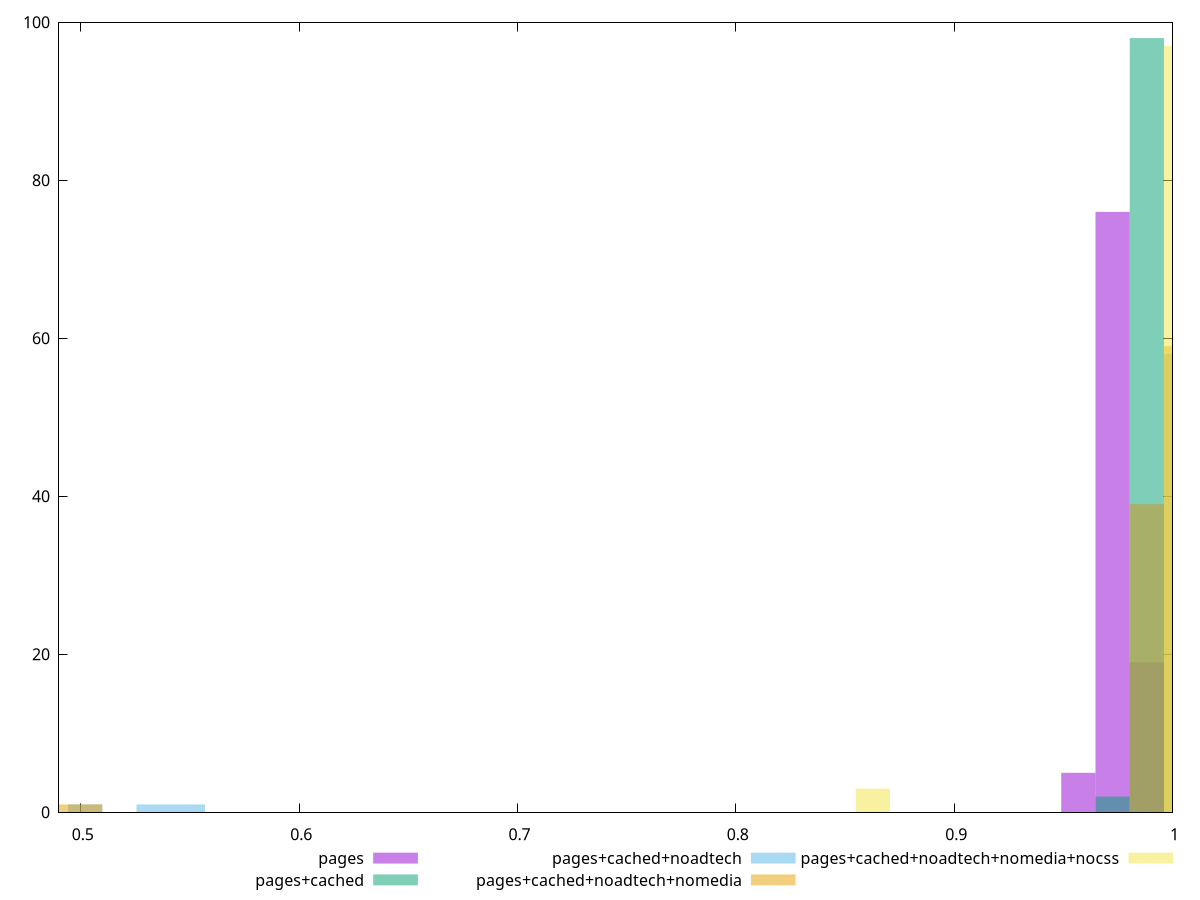 reset

$pages <<EOF
0.9725672500937816 76
0.9882538186436813 19
0.956880681543882 5
EOF

$pagesCached <<EOF
0.9725672500937816 2
0.9882538186436813 98
EOF

$pagesCachedNoadtech <<EOF
0.9882538186436813 39
1.003940387193581 58
0.5019701935967905 1
0.5490298992464896 1
0.5333433306965899 1
EOF

$pagesCachedNoadtechNomedia <<EOF
0.9882538186436813 39
1.003940387193581 59
0.4862836250468908 1
0.5019701935967905 1
EOF

$pagesCachedNoadtechNomediaNocss <<EOF
1.003940387193581 97
0.8627612702444837 3
EOF

set key outside below
set boxwidth 0.015686568549899704
set xrange [0.49:1]
set yrange [0:100]
set trange [0:100]
set style fill transparent solid 0.5 noborder
set terminal svg size 640, 530 enhanced background rgb 'white'
set output "report_00018_2021-02-10T15-25-16.877Z/first-cpu-idle/comparison/histogram/all_score.svg"

plot $pages title "pages" with boxes, \
     $pagesCached title "pages+cached" with boxes, \
     $pagesCachedNoadtech title "pages+cached+noadtech" with boxes, \
     $pagesCachedNoadtechNomedia title "pages+cached+noadtech+nomedia" with boxes, \
     $pagesCachedNoadtechNomediaNocss title "pages+cached+noadtech+nomedia+nocss" with boxes

reset
